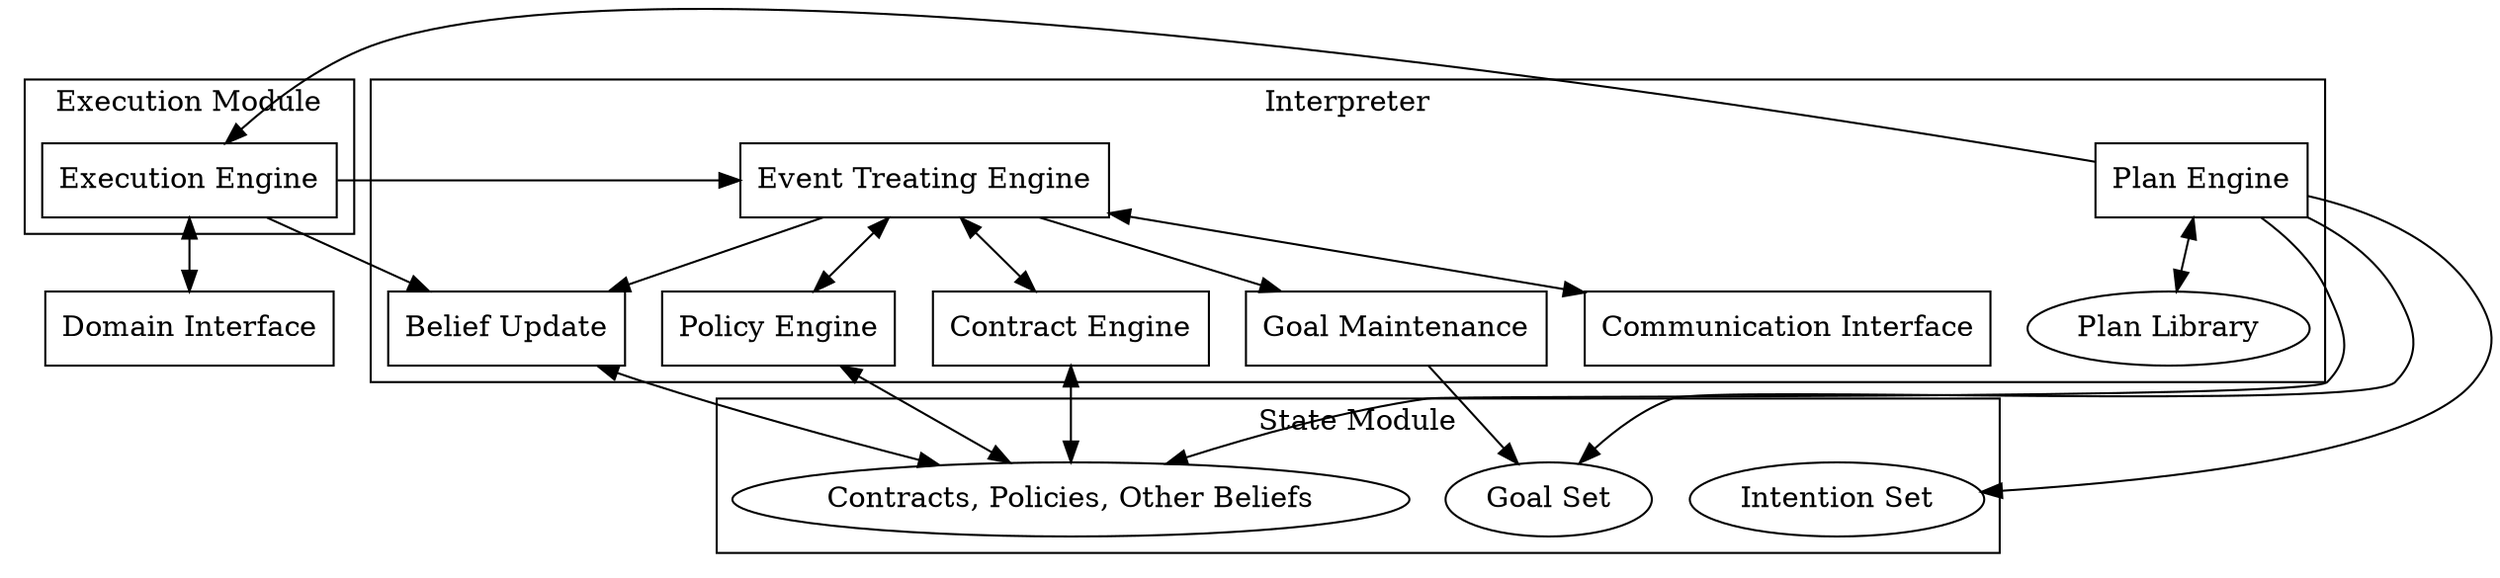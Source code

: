 digraph {
    node [shape = rectangle];
    "Domain Interface"
    subgraph cluster_Execution_Module {
        label = "Execution Module";
        "Execution Engine";
    }
    subgraph cluster_State_Module {
        label = "State Module";
        "Intention Set" [shape = oval];
        "Goal Set" [shape = oval];
        "Contracts, Policies, Other Beliefs" [shape = oval];
    }
    subgraph cluster_Interpreter {
        label = "Interpreter";
        "Plan Library" [shape = oval];
        "Plan Engine";
        "Goal Maintenance";
        "Contract Engine";
        "Policy Engine";
        "Event Treating Engine";
        "Belief Update";
        "Communication Interface";
    }

    "Execution Engine" -> "Domain Interface" [dir = both];
    "Execution Engine" -> "Belief Update";
    "Execution Engine" -> "Event Treating Engine";

    "Plan Engine" -> "Intention Set";
    "Plan Engine" -> "Plan Library" [dir = both];
    "Plan Engine" -> "Execution Engine";
    "Plan Engine" -> "Contracts, Policies, Other Beliefs";
    "Plan Engine" -> "Goal Set";

    "Goal Maintenance" -> "Goal Set";

    "Contract Engine" -> "Contracts, Policies, Other Beliefs" [dir = both];

    "Policy Engine" -> "Contracts, Policies, Other Beliefs" [dir = both];

    "Event Treating Engine" -> "Policy Engine" [dir = both];
    "Event Treating Engine" -> "Contract Engine" [dir = both];
    "Event Treating Engine" -> "Goal Maintenance";
    "Event Treating Engine" -> "Belief Update";
    "Event Treating Engine" -> "Communication Interface" [dir = both];

    "Belief Update" -> "Contracts, Policies, Other Beliefs" [dir = both];
}
